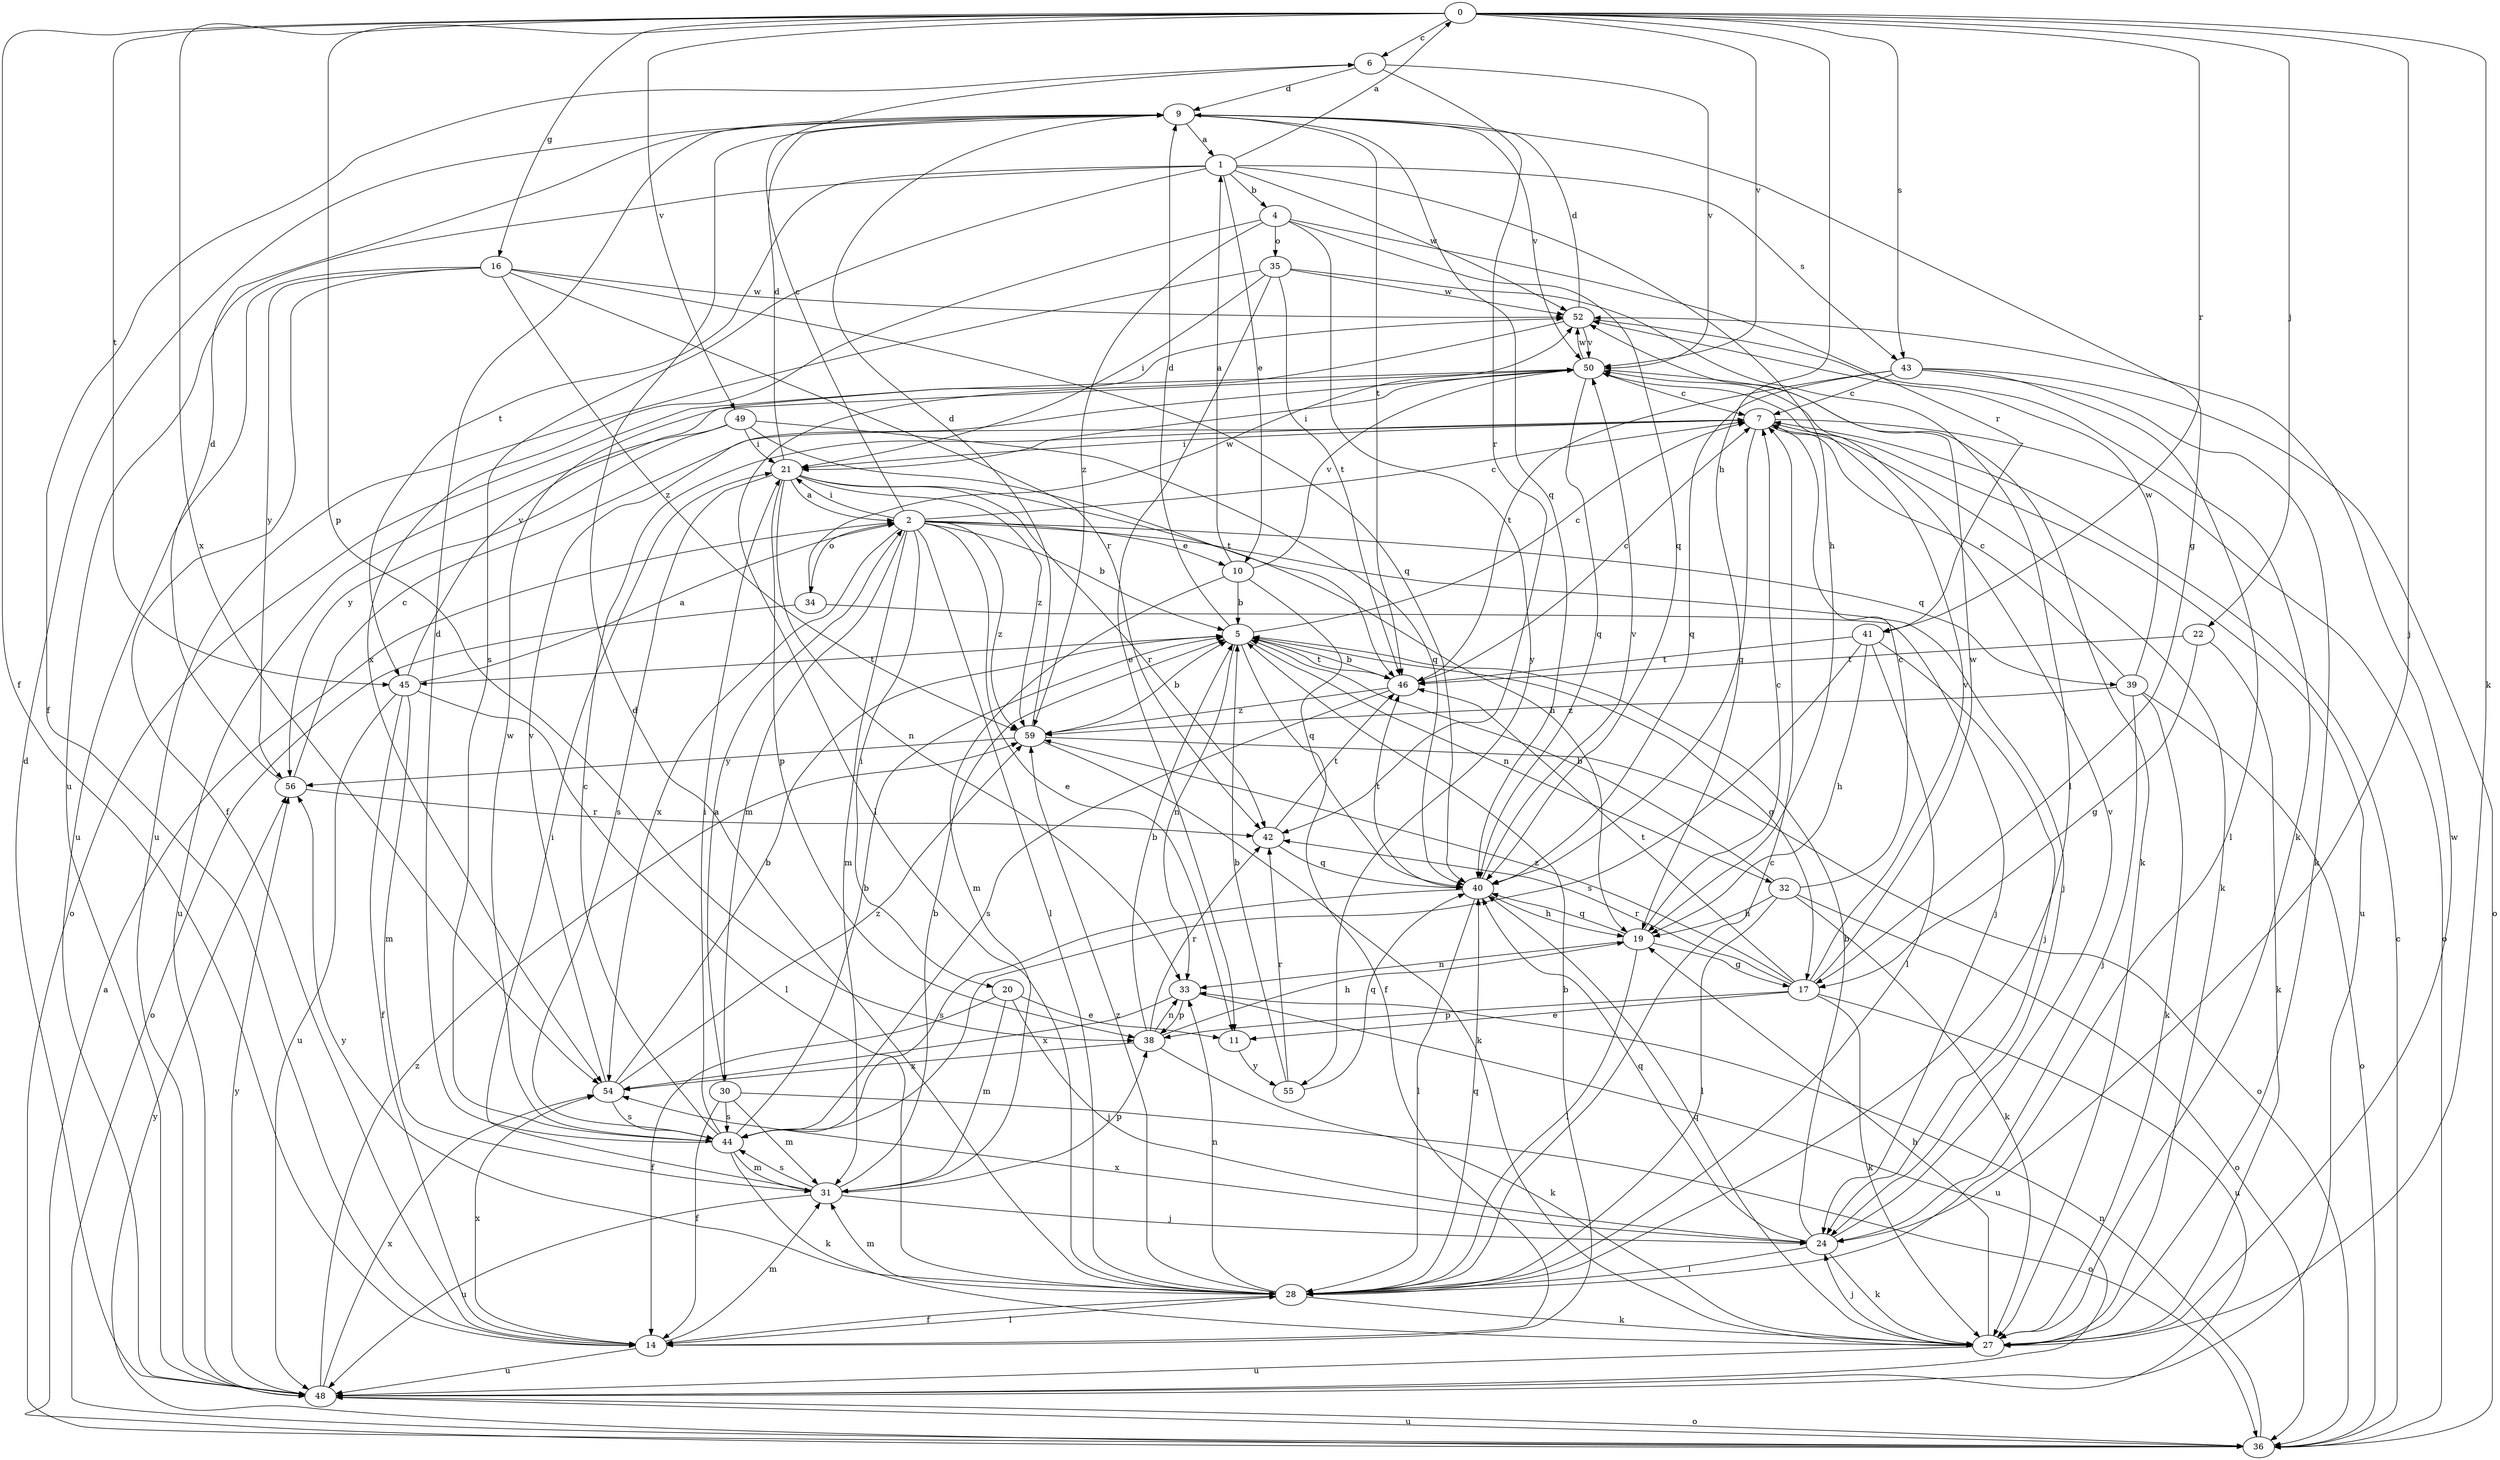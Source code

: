 strict digraph  {
0;
1;
2;
4;
5;
6;
7;
9;
10;
11;
14;
16;
17;
19;
20;
21;
22;
24;
27;
28;
30;
31;
32;
33;
34;
35;
36;
38;
39;
40;
41;
42;
43;
44;
45;
46;
48;
49;
50;
52;
54;
55;
56;
59;
0 -> 6  [label=c];
0 -> 14  [label=f];
0 -> 16  [label=g];
0 -> 19  [label=h];
0 -> 22  [label=j];
0 -> 24  [label=j];
0 -> 27  [label=k];
0 -> 38  [label=p];
0 -> 41  [label=r];
0 -> 43  [label=s];
0 -> 45  [label=t];
0 -> 49  [label=v];
0 -> 50  [label=v];
0 -> 54  [label=x];
1 -> 0  [label=a];
1 -> 4  [label=b];
1 -> 10  [label=e];
1 -> 19  [label=h];
1 -> 43  [label=s];
1 -> 44  [label=s];
1 -> 45  [label=t];
1 -> 48  [label=u];
1 -> 52  [label=w];
2 -> 5  [label=b];
2 -> 6  [label=c];
2 -> 7  [label=c];
2 -> 10  [label=e];
2 -> 11  [label=e];
2 -> 20  [label=i];
2 -> 21  [label=i];
2 -> 24  [label=j];
2 -> 28  [label=l];
2 -> 30  [label=m];
2 -> 31  [label=m];
2 -> 34  [label=o];
2 -> 39  [label=q];
2 -> 54  [label=x];
2 -> 59  [label=z];
4 -> 35  [label=o];
4 -> 40  [label=q];
4 -> 41  [label=r];
4 -> 54  [label=x];
4 -> 55  [label=y];
4 -> 59  [label=z];
5 -> 7  [label=c];
5 -> 9  [label=d];
5 -> 14  [label=f];
5 -> 17  [label=g];
5 -> 32  [label=n];
5 -> 33  [label=n];
5 -> 45  [label=t];
5 -> 46  [label=t];
6 -> 9  [label=d];
6 -> 14  [label=f];
6 -> 42  [label=r];
6 -> 50  [label=v];
7 -> 21  [label=i];
7 -> 27  [label=k];
7 -> 36  [label=o];
7 -> 40  [label=q];
7 -> 48  [label=u];
9 -> 1  [label=a];
9 -> 17  [label=g];
9 -> 40  [label=q];
9 -> 46  [label=t];
9 -> 50  [label=v];
10 -> 1  [label=a];
10 -> 5  [label=b];
10 -> 31  [label=m];
10 -> 40  [label=q];
10 -> 50  [label=v];
11 -> 55  [label=y];
14 -> 5  [label=b];
14 -> 28  [label=l];
14 -> 31  [label=m];
14 -> 48  [label=u];
14 -> 54  [label=x];
16 -> 14  [label=f];
16 -> 40  [label=q];
16 -> 42  [label=r];
16 -> 48  [label=u];
16 -> 52  [label=w];
16 -> 56  [label=y];
16 -> 59  [label=z];
17 -> 11  [label=e];
17 -> 27  [label=k];
17 -> 38  [label=p];
17 -> 42  [label=r];
17 -> 46  [label=t];
17 -> 48  [label=u];
17 -> 50  [label=v];
17 -> 52  [label=w];
17 -> 59  [label=z];
19 -> 7  [label=c];
19 -> 17  [label=g];
19 -> 28  [label=l];
19 -> 33  [label=n];
19 -> 40  [label=q];
20 -> 11  [label=e];
20 -> 14  [label=f];
20 -> 24  [label=j];
20 -> 31  [label=m];
21 -> 2  [label=a];
21 -> 9  [label=d];
21 -> 19  [label=h];
21 -> 33  [label=n];
21 -> 38  [label=p];
21 -> 42  [label=r];
21 -> 44  [label=s];
21 -> 59  [label=z];
22 -> 17  [label=g];
22 -> 27  [label=k];
22 -> 46  [label=t];
24 -> 5  [label=b];
24 -> 27  [label=k];
24 -> 28  [label=l];
24 -> 40  [label=q];
24 -> 50  [label=v];
24 -> 54  [label=x];
27 -> 19  [label=h];
27 -> 24  [label=j];
27 -> 40  [label=q];
27 -> 48  [label=u];
27 -> 52  [label=w];
28 -> 7  [label=c];
28 -> 9  [label=d];
28 -> 14  [label=f];
28 -> 27  [label=k];
28 -> 31  [label=m];
28 -> 33  [label=n];
28 -> 40  [label=q];
28 -> 56  [label=y];
28 -> 59  [label=z];
30 -> 2  [label=a];
30 -> 14  [label=f];
30 -> 31  [label=m];
30 -> 36  [label=o];
30 -> 44  [label=s];
31 -> 5  [label=b];
31 -> 21  [label=i];
31 -> 24  [label=j];
31 -> 38  [label=p];
31 -> 44  [label=s];
31 -> 48  [label=u];
32 -> 5  [label=b];
32 -> 7  [label=c];
32 -> 19  [label=h];
32 -> 27  [label=k];
32 -> 28  [label=l];
32 -> 36  [label=o];
33 -> 38  [label=p];
33 -> 48  [label=u];
33 -> 54  [label=x];
34 -> 24  [label=j];
34 -> 36  [label=o];
34 -> 52  [label=w];
35 -> 11  [label=e];
35 -> 21  [label=i];
35 -> 28  [label=l];
35 -> 46  [label=t];
35 -> 48  [label=u];
35 -> 52  [label=w];
36 -> 2  [label=a];
36 -> 7  [label=c];
36 -> 33  [label=n];
36 -> 48  [label=u];
36 -> 56  [label=y];
38 -> 5  [label=b];
38 -> 19  [label=h];
38 -> 27  [label=k];
38 -> 33  [label=n];
38 -> 42  [label=r];
38 -> 54  [label=x];
39 -> 7  [label=c];
39 -> 24  [label=j];
39 -> 27  [label=k];
39 -> 36  [label=o];
39 -> 52  [label=w];
39 -> 59  [label=z];
40 -> 19  [label=h];
40 -> 28  [label=l];
40 -> 44  [label=s];
40 -> 46  [label=t];
40 -> 50  [label=v];
41 -> 19  [label=h];
41 -> 24  [label=j];
41 -> 28  [label=l];
41 -> 44  [label=s];
41 -> 46  [label=t];
42 -> 40  [label=q];
42 -> 46  [label=t];
43 -> 7  [label=c];
43 -> 27  [label=k];
43 -> 28  [label=l];
43 -> 36  [label=o];
43 -> 40  [label=q];
43 -> 46  [label=t];
44 -> 5  [label=b];
44 -> 7  [label=c];
44 -> 9  [label=d];
44 -> 21  [label=i];
44 -> 27  [label=k];
44 -> 31  [label=m];
44 -> 52  [label=w];
45 -> 2  [label=a];
45 -> 14  [label=f];
45 -> 28  [label=l];
45 -> 31  [label=m];
45 -> 48  [label=u];
45 -> 50  [label=v];
46 -> 5  [label=b];
46 -> 7  [label=c];
46 -> 44  [label=s];
46 -> 59  [label=z];
48 -> 9  [label=d];
48 -> 36  [label=o];
48 -> 54  [label=x];
48 -> 56  [label=y];
48 -> 59  [label=z];
49 -> 21  [label=i];
49 -> 40  [label=q];
49 -> 46  [label=t];
49 -> 48  [label=u];
49 -> 56  [label=y];
50 -> 7  [label=c];
50 -> 21  [label=i];
50 -> 27  [label=k];
50 -> 36  [label=o];
50 -> 40  [label=q];
50 -> 52  [label=w];
52 -> 9  [label=d];
52 -> 27  [label=k];
52 -> 28  [label=l];
52 -> 50  [label=v];
54 -> 5  [label=b];
54 -> 44  [label=s];
54 -> 50  [label=v];
54 -> 59  [label=z];
55 -> 5  [label=b];
55 -> 40  [label=q];
55 -> 42  [label=r];
56 -> 7  [label=c];
56 -> 9  [label=d];
56 -> 42  [label=r];
59 -> 5  [label=b];
59 -> 9  [label=d];
59 -> 27  [label=k];
59 -> 36  [label=o];
59 -> 56  [label=y];
}
